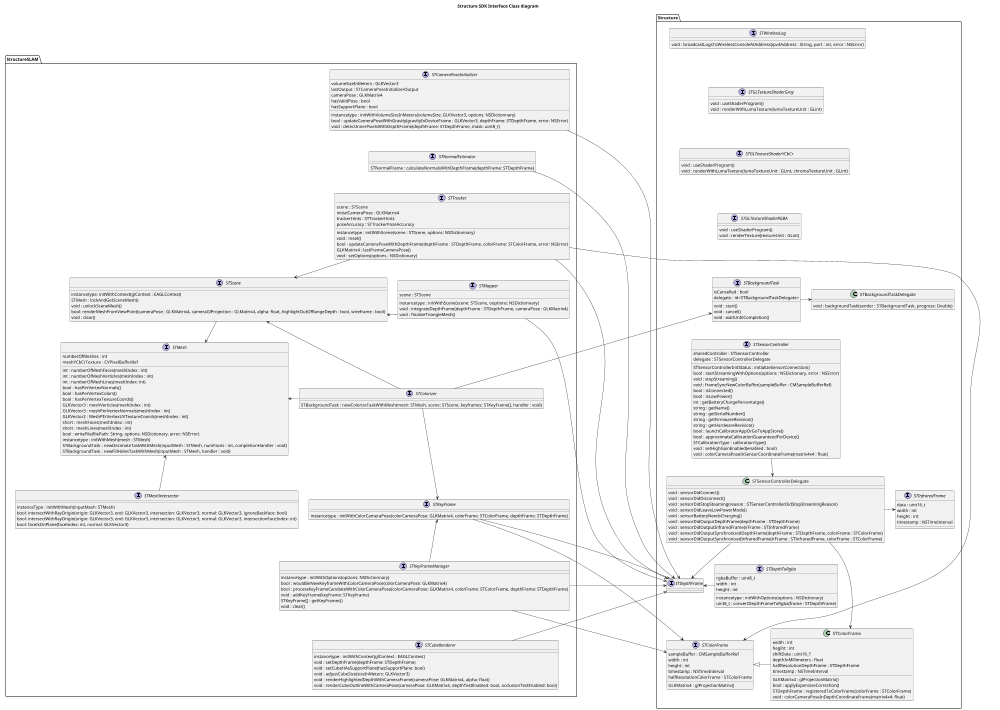 @startuml
scale 1000*2000
title Structure SDK Interface Class diagram

package Structure {
class "STColorFrame" as CColorFrame {
    width : int
    hegiht : int
    shiftData : uint16_T
    depthInMillimeters : float
    halfResolutionDepthFrame : STDepthFrame
    timestamp : NSTimeInterval
    GLKMatrix4 : glProjectionMatrix()
    bool : applyExpensiveCorrection()
    STDepthFrame : registeredToColorFrame(colorFrame : STColorFrame)
    void : colorCameraPoseInDepthCoordinateFrame(matrix4x4: float)
}

interface STDepthFrame {

}

interface STInfraredFrame {
    data : uint16_t
    width : int
    height : int
    timestamp : NSTimeInterval
}

interface STColorFrame {
    sampleBuffer : CMSampleBufferRef
    width : int
    height : int
    timestamp : NSTimeInterval
    halfResolutionColorFrame : STColorFrame
    GLKMatrix4 : glProjectionMatrix()
}

class STSensorControllerDelegate {
    void : sensorDidConnect()
    void : sensorDidDisconnect()
    void : sensorDidStopSteaming(reason : STSensorControllerDidStopStreamingReason)
    void : sensorDidLeaveLowPowerMode()
    void : sensorBatteryNeedsCharging()
    void : sensorDidOutputDepthFrame(depthFrame : STDepthFrame)
    void : sensorDidOutputInfraredFrame(irFrame : STInfraredFrame)
    void : sensorDidOutputSynchronizedDepthFrame(depthFrame : STDepthFrame, colorFrame : STColorFrame)
    void : sensorDidOutputSynchronizedInfraredFrame(irFrame : STInfraredFrame, colorFrame : STColorFrame)
}
interface STSensorController {
    sharedController : STSensorController
    delegate : STSensorControllerDelegate
    STSensorControllerInitStatus : initializeSensorConnection()
    bool : startStreamingWithOptions(options : NSDictionary, error : NSError)
    void : stopStreaming()
    void : frameSyncNewColorBuffer(sampleBuffer : CMSampleBufferRef)
    bool : isConnected()
    bool : isLowPower()
    int : getBatteryChargePercentatge()
    string : getName()
    string : getSerialNumber()
    string : getFirmwareRevision()
    string : getHardwareRevision()
    bool : launchCalibratorAppOrGoToAppStore()
    bool : approximateCalibrationGuaranteedForDevice()
    STCalibrationType : calibrationType()
    void : setHighGainEnabled(enabled : bool)
    void : colorCameraPoseInSensorCoordinateFrame(matrix4x4 : float)
}
interface STGLTextureShaderRGBA {
    void : useShaderProgram()
    void : renderTexture(textureUnit : GLint)
}
interface STGLTextureShaderYCbCr {
    void : useShaderProgram()
    void : renderWithLumaTexture(lumaTextureUnit : GLint, chromaTextureUnit : GLint)
}
interface STGLTextureShaderGray {
    void : useShaderProgram()
    void : renderWithLumaTexture(lumaTextureUnit : GLint)
}
interface STDepthToRgba {
    rgbaBuffer : uint8_t
    width : int
    height : int
    instancetype : initWithOptions(options : NSDictionary)
    uint8_t : convertDepthFrameToRgba(frame : STDepthFrame)
}
interface STWirelessLog {
    void : broadcastLogsToWirelessConsoleAtAddress(ipv4Address : String, port : int, error : NSError)
}
interface STBackgroundTask {
    isCancelled : bool
    delegate : id<STBackgroundTaskDelegate>
    void : start()
    void : cancel()
    void : waitUntilCompletion()
}
class STBackgroundTaskDelegate {
    void : backgroundTask(sender : STBackgroundTask, progress: Double)
}
}

package StructureSLAM {
interface STMesh {
    numberOfMeshes : int
    meshYCbCrTexture : CVPixelBufferRef
    int : numberOfMeshFaces(meshIndex : int)
    int : numberOfMeshVerticles(meshIndex : int)
    int : numberOfMeshLines(meshIndex: int)
    bool : hasPerVertexNormals()
    bool : hasPerVertexColors()
    bool : hasPerVertexTextureCoords()
    GLKVector3 : meshVerticles(meshIndex : int)
    GLKVector3 : meshPerVertexNormals(meshIndex : int)
    GLKVector2 : MeshPErVertexUVTextureCoords(meshIndex : int)
    short : meshFaces(meshIndex : int)
    short : meshLines(meshIndex : int)
    bool : writeFile(filePath: String, options: NSDictionary, error: NSError)
    instancetype : initWithMesh(mesh : STMesh)
    STBackgroundTask : newDecimateTaskWithMesh(inputMesh : STMesh, numFaces : int, completionHandler : void)
    STBackgroundTask : newFillHolesTaskWithMesh(inputMesh : STMesh, handler : void)
}
interface STMeshIntersector {
    instanceType : initWithMesh(inputMesh: STMesh)
    bool: intersectWithRayOrigin(origin: GLKVector3, end: GLKVector3, intersection: GLKVector3, normal: GLKVector3, ignoreBackface: bool)
    bool: intersectWithRayOrigin(origin: GLKVector3, end: GLKVector3, intersection: GLKVector3, normal: GLKVector3, intersectionFaceIndex: int)
    bool: faceIsOnPlane(faceIndex: int, normal: GLKVector3)
}
interface STScene {
    instancetype: initWithContext(glContext : EAGLContext) 
    STMesh : lockAndGetSceneMesh()
    void : unlockSceneMesh()
    bool: renderMeshFromViewPoint(cameraPose : GLKMatrix4, cameraGlProjection : GLMatrix4, alpha: float, highlightOutOfRangeDepth : bool, wireframe : bool)
    void : clear()
}
interface STTracker {
    scene : STScene
    initialCameraPose : GLKMatrix4
    trackerHints : STTrackerHints
    poseAccuracy : STTrackerPoseAccuracy
    instancetype : initWithScene(scene : STScene, options: NSDictionnary)
    void : reset()
    bool : updateCameraPoseWithDepthFrame(depthFrame : STDepthFrame, colorFrame: STColorFrame, error: NSError)
    GLKMatrix4 : lastFrameCameraPose()
    void : setOptions(options : NSDictionary)
}
interface STMapper {
    scene : STScene
    instancetype : initWithScene(scene: STScene, ooptions: NSDictionnary)
    void : integrateDepthFrame(depthFrame : STDepthFrame, cameraPose : GLKMatrix4)
    void : finalizeTriangleMesh()
}
interface STCameraPoseInitializer {
    volumeSizeInMeters : GLKVector3
    lastOutput : STCameraPoseInitializerOutput
    cameraPose : GLKMatrix4
    hasValidPose : bool
    hasSupportPlane : bool
    instancetype : initWithVolumeSizeInMeters(volumeSize: GLKVector3, options: NSDictionnary)
    bool : updateCameraPoseWithGravity(gravityInDeviceFrame : GLKVector3, depthFrame: STDepthFrame, error: NSError)
    void : detectInnerPixelsWithDepthFrame(depthFrame: STDepthFrame, mask: uint8_t)
}
interface STCubeRenderer {
    instancetype : initWithContext(glContext : EAGLContext) 
    void : setDepthFrame(depthFrame: STDepthFrame)
    void : setCubeHAsSupportPlane(hasSupportPlane: bool)
    void : adjustCubeSize(sizeInMeters: GLKVector3)
    void : renderHighlightedDepthWithCameraFrame(cameraPose: GLKMatrix4, alpha: float)
    void : renderCubeOutlineWithCameraPose(cameraPose: GLKMatrix4, depthTestEnabled: bool, occlusionTestEnabled: bool)
}
interface STNormalEstimator {
    STNormalFrame : calculateNormalsWithDepthFrame(depthFrame: STDepthFrame)
}
interface STKeyFrame {
    instancetype : initWithColorCameraPose(colorCameraPose: GLKMatrix4, colorFrame: STColorFrame, depthFrame: STDepthFrame) 
}
interface STKeyFrameManager {
    instancetype : initWithOptions(options: NSDictionnary)
    bool : wouldBeNewKeyframeWithColorCameraPose(colorCameraPose: GLKMatrix4)
    bool : processKeyFrameCandiateWithColorCameraPose(colorCameraPose: GLKMatrix4, colorFrame: STColorFrame, depthFrame: STDepthFrame)
    void : addKeyFrame(keyFrame: STKeyFrame)
    STKeyFrame[] : getKeyFrames()
    void : clear()
}
interface STColorizer {
    STBackgroundTask : newColorizeTaskWithMesh(mesh: STMesh, scene: STScene, keyframes: STKeyFrame[], handler : void) 
}
}

STMeshIntersector -up-> STMesh
STScene -down-> STMesh
STTracker -down-> STColorFrame
STTracker -down-> STDepthFrame
STMapper -right-> STDepthFrame
STCubeRenderer -right-> STDepthFrame
STCameraPoseInitializer -right-> STDepthFrame
STNormalEstimator -right-> STDepthFrame
STKeyFrame -right-> STDepthFrame
STKeyFrame -up-> STColorFrame
STTracker -down-> STScene
STKeyFrameManager -right-> STDepthFrame
STKeyFrameManager -right-> STColorFrame
STKeyFrameManager -up-> STKeyFrame
STMapper -left-> STScene
STColorizer -right-> STMesh
STColorizer -up-> STScene
STColorizer -down-> STKeyFrame
STColorizer -right-> STBackgroundTask 

STColorFrame <|-left- CColorFrame
STSensorControllerDelegate -down-> STDepthFrame
STSensorControllerDelegate -right-> STInfraredFrame
STSensorControllerDelegate -down-> CColorFrame
STSensorController -down-> STSensorControllerDelegate
STDepthToRgba -left-> STDepthFrame
STBackgroundTask -right-> STBackgroundTaskDelegate
top to bottom direction
Structure -[hidden]down- StructureSLAM
STNormalEstimator -[hidden]up- STCameraPoseInitializer
STNormalEstimator -[hidden]down- STTracker
STTracker -[hidden]down- STMapper
STMapper -[hidden]down- STScene
STScene -[hidden]down- STColorizer
STKeyFrameManager -[hidden]down- STCubeRenderer
STDepthFrame -[hidden]down- STColorFrame
STSensorController -[hidden]up- STBackgroundTask
STBackgroundTask -[hidden]up- STGLTextureShaderRGBA
STGLTextureShaderRGBA -[hidden]up- STGLTextureShaderYCbCr
STGLTextureShaderYCbCr -[hidden]up- STGLTextureShaderGray
STGLTextureShaderGray -[hidden]up-STWirelessLog

@enduml
